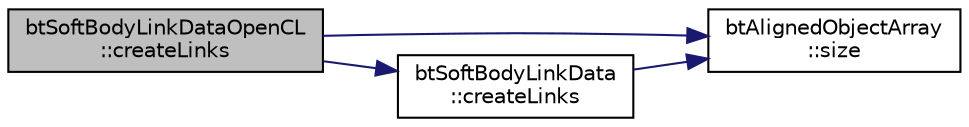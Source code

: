 digraph "btSoftBodyLinkDataOpenCL::createLinks"
{
  edge [fontname="Helvetica",fontsize="10",labelfontname="Helvetica",labelfontsize="10"];
  node [fontname="Helvetica",fontsize="10",shape=record];
  rankdir="LR";
  Node1 [label="btSoftBodyLinkDataOpenCL\l::createLinks",height=0.2,width=0.4,color="black", fillcolor="grey75", style="filled", fontcolor="black"];
  Node1 -> Node2 [color="midnightblue",fontsize="10",style="solid"];
  Node2 [label="btAlignedObjectArray\l::size",height=0.2,width=0.4,color="black", fillcolor="white", style="filled",URL="$classbt_aligned_object_array.html#a6bdd14c7599ecb95e8d83dd5a715f9b7",tooltip="return the number of elements in the array "];
  Node1 -> Node3 [color="midnightblue",fontsize="10",style="solid"];
  Node3 [label="btSoftBodyLinkData\l::createLinks",height=0.2,width=0.4,color="black", fillcolor="white", style="filled",URL="$classbt_soft_body_link_data.html#a1713d14604037ca88d7915d627a32a13"];
  Node3 -> Node2 [color="midnightblue",fontsize="10",style="solid"];
}
